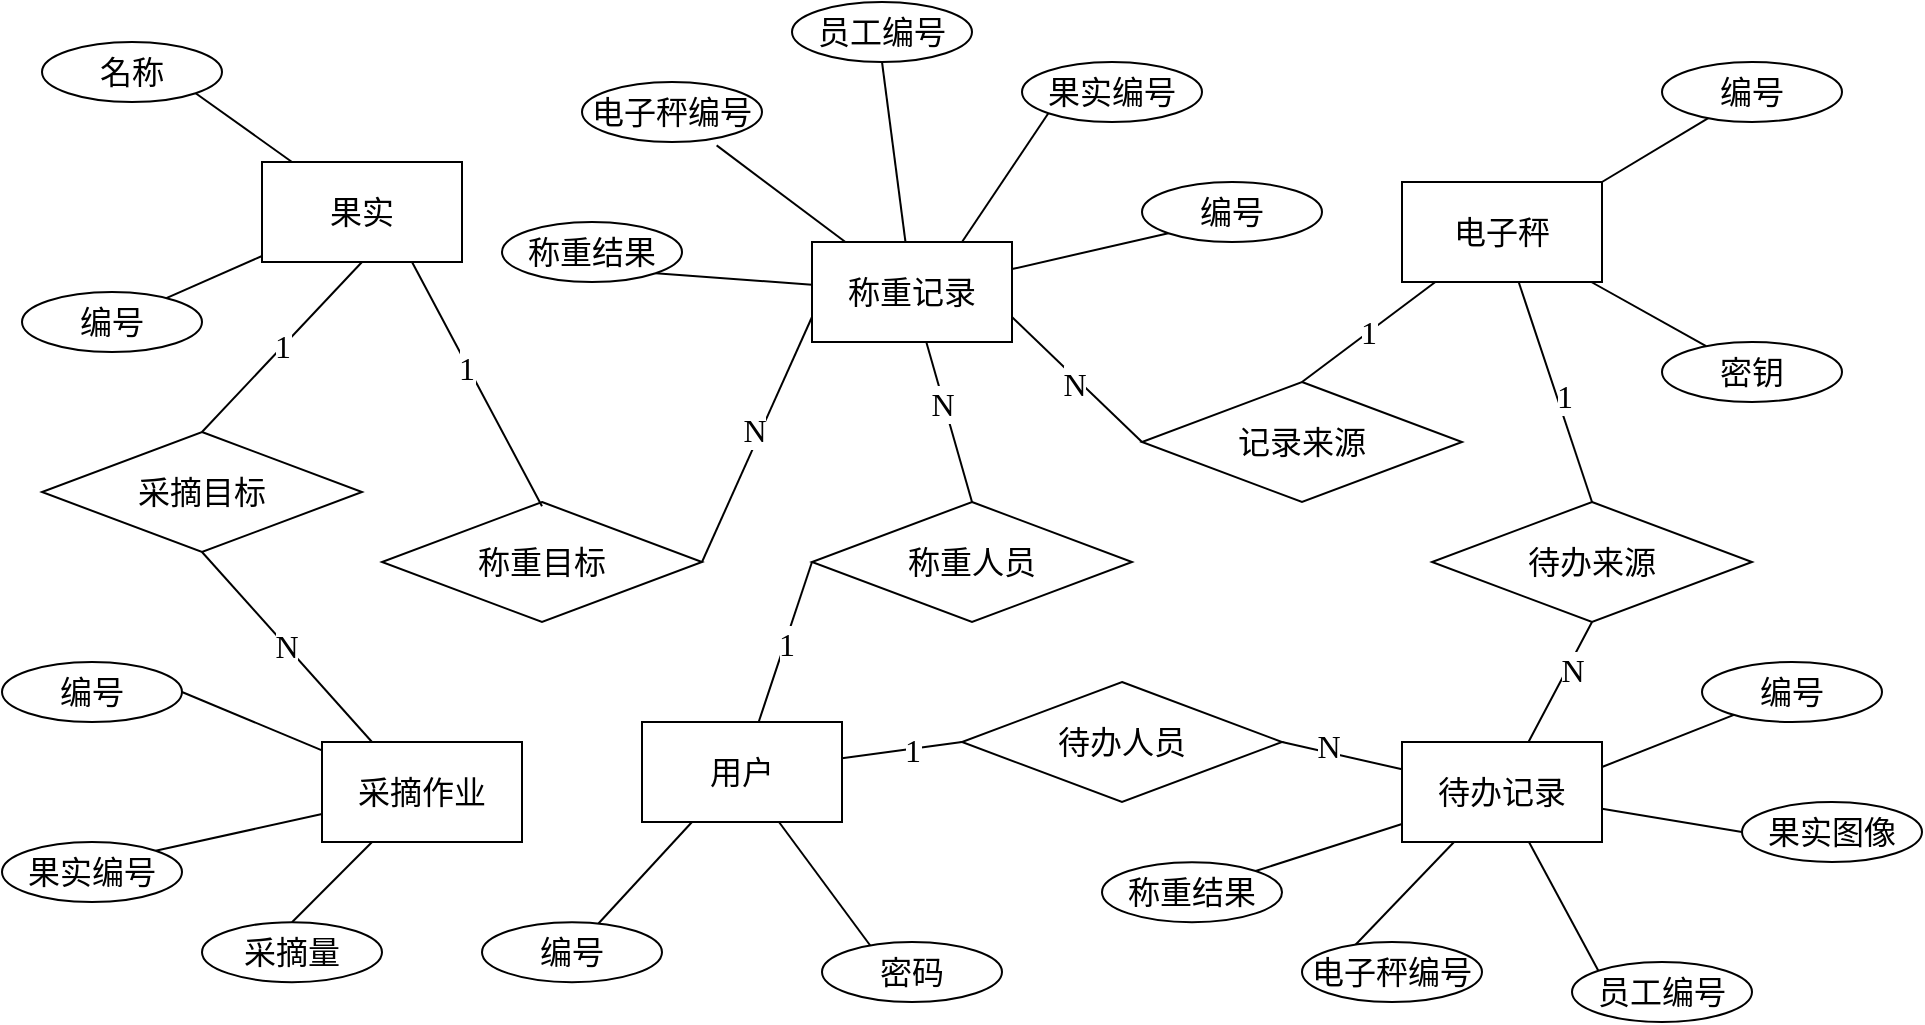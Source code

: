 <mxfile scale="3" border="0">
    <diagram id="hqitrBEsFxFD-rjdB9nJ" name="Page-1">
        <mxGraphModel dx="634" dy="566" grid="1" gridSize="10" guides="1" tooltips="1" connect="1" arrows="1" fold="1" page="1" pageScale="1" pageWidth="850" pageHeight="1100" math="0" shadow="0">
            <root>
                <mxCell id="0"/>
                <mxCell id="1" parent="0"/>
                <mxCell id="13" style="edgeStyle=none;html=1;strokeColor=default;endArrow=none;endFill=0;fontSize=16;fontFamily=Songti SC;" parent="1" source="4" target="11" edge="1">
                    <mxGeometry relative="1" as="geometry"/>
                </mxCell>
                <mxCell id="150" style="edgeStyle=none;html=1;entryX=1;entryY=1;entryDx=0;entryDy=0;endArrow=none;endFill=0;fontFamily=Songti SC;fontSize=16;" parent="1" source="4" target="12" edge="1">
                    <mxGeometry relative="1" as="geometry"/>
                </mxCell>
                <mxCell id="4" value="果实" style="whiteSpace=wrap;html=1;align=center;fontSize=16;fontFamily=Songti SC;" parent="1" vertex="1">
                    <mxGeometry x="150" y="130" width="100" height="50" as="geometry"/>
                </mxCell>
                <mxCell id="97" style="edgeStyle=none;html=1;entryX=1;entryY=0.5;entryDx=0;entryDy=0;endArrow=none;endFill=0;fontSize=16;fontFamily=Songti SC;" parent="1" source="5" target="88" edge="1">
                    <mxGeometry relative="1" as="geometry"/>
                </mxCell>
                <mxCell id="98" style="edgeStyle=none;html=1;entryX=1;entryY=0;entryDx=0;entryDy=0;endArrow=none;endFill=0;fontSize=16;fontFamily=Songti SC;" parent="1" source="5" target="93" edge="1">
                    <mxGeometry relative="1" as="geometry"/>
                </mxCell>
                <mxCell id="101" style="edgeStyle=none;html=1;entryX=0.5;entryY=0;entryDx=0;entryDy=0;endArrow=none;endFill=0;fontSize=16;fontFamily=Songti SC;" parent="1" source="5" target="96" edge="1">
                    <mxGeometry relative="1" as="geometry"/>
                </mxCell>
                <mxCell id="5" value="采摘作业" style="whiteSpace=wrap;html=1;align=center;fontSize=16;fontFamily=Songti SC;" parent="1" vertex="1">
                    <mxGeometry x="180" y="420" width="100" height="50" as="geometry"/>
                </mxCell>
                <mxCell id="60" value="1" style="edgeStyle=none;html=1;entryX=0.5;entryY=1;entryDx=0;entryDy=0;strokeColor=default;endArrow=none;endFill=0;fontSize=16;fontFamily=Songti SC;exitX=0.5;exitY=0;exitDx=0;exitDy=0;" parent="1" source="6" target="4" edge="1">
                    <mxGeometry relative="1" as="geometry"/>
                </mxCell>
                <mxCell id="61" value="N" style="edgeStyle=none;html=1;strokeColor=default;endArrow=none;endFill=0;fontSize=16;fontFamily=Songti SC;entryX=0.25;entryY=0;entryDx=0;entryDy=0;exitX=0.5;exitY=1;exitDx=0;exitDy=0;" parent="1" source="6" target="5" edge="1">
                    <mxGeometry relative="1" as="geometry">
                        <mxPoint x="240" y="430" as="targetPoint"/>
                    </mxGeometry>
                </mxCell>
                <mxCell id="6" value="采摘目标" style="shape=rhombus;perimeter=rhombusPerimeter;whiteSpace=wrap;html=1;align=center;fontSize=16;fontFamily=Songti SC;" parent="1" vertex="1">
                    <mxGeometry x="40" y="265" width="160" height="60" as="geometry"/>
                </mxCell>
                <mxCell id="15" style="edgeStyle=none;html=1;strokeColor=none;endArrow=none;endFill=0;fontSize=16;fontFamily=Songti SC;" parent="1" edge="1">
                    <mxGeometry relative="1" as="geometry">
                        <mxPoint x="250" y="370" as="targetPoint"/>
                        <mxPoint x="190" y="362" as="sourcePoint"/>
                    </mxGeometry>
                </mxCell>
                <mxCell id="11" value="编号" style="ellipse;whiteSpace=wrap;html=1;align=center;fontSize=16;fontFamily=Songti SC;" parent="1" vertex="1">
                    <mxGeometry x="30" y="195" width="90" height="30" as="geometry"/>
                </mxCell>
                <mxCell id="12" value="名称" style="ellipse;whiteSpace=wrap;html=1;align=center;fontSize=16;fontFamily=Songti SC;" parent="1" vertex="1">
                    <mxGeometry x="40" y="70" width="90" height="30" as="geometry"/>
                </mxCell>
                <mxCell id="68" value="1" style="edgeStyle=none;html=1;strokeColor=default;endArrow=none;endFill=0;fontSize=16;fontFamily=Songti SC;entryX=0.5;entryY=0;entryDx=0;entryDy=0;" parent="1" source="19" target="22" edge="1">
                    <mxGeometry relative="1" as="geometry"/>
                </mxCell>
                <mxCell id="200" style="edgeStyle=none;html=1;entryX=0.5;entryY=0;entryDx=0;entryDy=0;endArrow=none;endFill=0;fontFamily=Songti SC;fontSize=16;" parent="1" source="19" target="199" edge="1">
                    <mxGeometry relative="1" as="geometry"/>
                </mxCell>
                <mxCell id="205" value="1" style="edgeLabel;html=1;align=center;verticalAlign=middle;resizable=0;points=[];fontFamily=Songti SC;fontSize=16;" parent="200" vertex="1" connectable="0">
                    <mxGeometry x="0.054" y="3" relative="1" as="geometry">
                        <mxPoint as="offset"/>
                    </mxGeometry>
                </mxCell>
                <mxCell id="19" value="电子秤" style="whiteSpace=wrap;html=1;align=center;fontSize=16;fontFamily=Songti SC;" parent="1" vertex="1">
                    <mxGeometry x="720" y="140" width="100" height="50" as="geometry"/>
                </mxCell>
                <mxCell id="152" style="edgeStyle=none;html=1;entryX=0.5;entryY=1;entryDx=0;entryDy=0;endArrow=none;endFill=0;fontFamily=Songti SC;fontSize=16;" parent="1" source="20" target="151" edge="1">
                    <mxGeometry relative="1" as="geometry"/>
                </mxCell>
                <mxCell id="189" style="edgeStyle=none;html=1;entryX=0;entryY=0.5;entryDx=0;entryDy=0;endArrow=none;endFill=0;fontFamily=Songti SC;fontSize=16;" parent="1" source="20" target="23" edge="1">
                    <mxGeometry relative="1" as="geometry"/>
                </mxCell>
                <mxCell id="191" value="1" style="edgeLabel;html=1;align=center;verticalAlign=middle;resizable=0;points=[];fontFamily=Songti SC;fontSize=16;" parent="189" vertex="1" connectable="0">
                    <mxGeometry x="-0.026" relative="1" as="geometry">
                        <mxPoint as="offset"/>
                    </mxGeometry>
                </mxCell>
                <mxCell id="197" style="edgeStyle=none;html=1;entryX=0;entryY=0.5;entryDx=0;entryDy=0;endArrow=none;endFill=0;fontFamily=Songti SC;fontSize=16;" parent="1" source="20" target="196" edge="1">
                    <mxGeometry relative="1" as="geometry"/>
                </mxCell>
                <mxCell id="203" value="1" style="edgeLabel;html=1;align=center;verticalAlign=middle;resizable=0;points=[];fontFamily=Songti SC;fontSize=16;" parent="197" vertex="1" connectable="0">
                    <mxGeometry x="0.122" relative="1" as="geometry">
                        <mxPoint x="1" as="offset"/>
                    </mxGeometry>
                </mxCell>
                <mxCell id="20" value="用户" style="whiteSpace=wrap;html=1;align=center;fontSize=16;fontFamily=Songti SC;" parent="1" vertex="1">
                    <mxGeometry x="340" y="410" width="100" height="50" as="geometry"/>
                </mxCell>
                <mxCell id="183" style="edgeStyle=none;html=1;entryX=1;entryY=1;entryDx=0;entryDy=0;endArrow=none;endFill=0;fontFamily=Songti SC;fontSize=16;" parent="1" source="21" target="104" edge="1">
                    <mxGeometry relative="1" as="geometry"/>
                </mxCell>
                <mxCell id="185" style="edgeStyle=none;html=1;entryX=0.5;entryY=1;entryDx=0;entryDy=0;endArrow=none;endFill=0;fontFamily=Songti SC;fontSize=16;" parent="1" source="21" target="91" edge="1">
                    <mxGeometry relative="1" as="geometry"/>
                </mxCell>
                <mxCell id="186" style="edgeStyle=none;html=1;exitX=0.75;exitY=0;exitDx=0;exitDy=0;entryX=0;entryY=1;entryDx=0;entryDy=0;endArrow=none;endFill=0;fontFamily=Songti SC;fontSize=16;" parent="1" source="21" target="89" edge="1">
                    <mxGeometry relative="1" as="geometry"/>
                </mxCell>
                <mxCell id="188" style="edgeStyle=none;html=1;entryX=0;entryY=1;entryDx=0;entryDy=0;endArrow=none;endFill=0;fontFamily=Songti SC;fontSize=16;" parent="1" source="21" target="92" edge="1">
                    <mxGeometry relative="1" as="geometry"/>
                </mxCell>
                <mxCell id="190" style="edgeStyle=none;html=1;entryX=0.5;entryY=0;entryDx=0;entryDy=0;endArrow=none;endFill=0;fontFamily=Songti SC;fontSize=16;" parent="1" source="21" target="23" edge="1">
                    <mxGeometry relative="1" as="geometry"/>
                </mxCell>
                <mxCell id="192" value="N" style="edgeLabel;html=1;align=center;verticalAlign=middle;resizable=0;points=[];fontFamily=Songti SC;fontSize=16;" parent="190" vertex="1" connectable="0">
                    <mxGeometry x="-0.234" y="-1" relative="1" as="geometry">
                        <mxPoint as="offset"/>
                    </mxGeometry>
                </mxCell>
                <mxCell id="21" value="称重记录" style="whiteSpace=wrap;html=1;align=center;fontSize=16;fontFamily=Songti SC;" parent="1" vertex="1">
                    <mxGeometry x="425" y="170" width="100" height="50" as="geometry"/>
                </mxCell>
                <mxCell id="69" style="edgeStyle=none;html=1;entryX=1;entryY=0.75;entryDx=0;entryDy=0;strokeColor=default;endArrow=none;endFill=0;fontSize=16;fontFamily=Songti SC;exitX=0;exitY=0.5;exitDx=0;exitDy=0;" parent="1" source="22" target="21" edge="1">
                    <mxGeometry relative="1" as="geometry"/>
                </mxCell>
                <mxCell id="193" value="N" style="edgeLabel;html=1;align=center;verticalAlign=middle;resizable=0;points=[];fontFamily=Songti SC;fontSize=16;" parent="69" vertex="1" connectable="0">
                    <mxGeometry x="0.002" y="2" relative="1" as="geometry">
                        <mxPoint as="offset"/>
                    </mxGeometry>
                </mxCell>
                <mxCell id="22" value="记录来源" style="shape=rhombus;perimeter=rhombusPerimeter;whiteSpace=wrap;html=1;align=center;fontSize=16;fontFamily=Songti SC;" parent="1" vertex="1">
                    <mxGeometry x="590" y="240" width="160" height="60" as="geometry"/>
                </mxCell>
                <mxCell id="23" value="称重人员" style="shape=rhombus;perimeter=rhombusPerimeter;whiteSpace=wrap;html=1;align=center;fontSize=16;fontFamily=Songti SC;" parent="1" vertex="1">
                    <mxGeometry x="425" y="300" width="160" height="60" as="geometry"/>
                </mxCell>
                <mxCell id="73" style="edgeStyle=none;html=1;entryX=0;entryY=0.75;entryDx=0;entryDy=0;strokeColor=default;endArrow=none;endFill=0;exitX=1;exitY=0.5;exitDx=0;exitDy=0;fontSize=16;fontFamily=Songti SC;" parent="1" source="39" target="21" edge="1">
                    <mxGeometry relative="1" as="geometry"/>
                </mxCell>
                <mxCell id="75" value="N" style="edgeLabel;html=1;align=center;verticalAlign=middle;resizable=0;points=[];fontSize=16;fontFamily=Songti SC;" parent="73" vertex="1" connectable="0">
                    <mxGeometry x="0.049" y="3" width="40" height="30" relative="1" as="geometry">
                        <mxPoint x="-20" y="-15" as="offset"/>
                    </mxGeometry>
                </mxCell>
                <mxCell id="39" value="称重目标" style="shape=rhombus;perimeter=rhombusPerimeter;whiteSpace=wrap;html=1;align=center;fontSize=16;fontFamily=Songti SC;" parent="1" vertex="1">
                    <mxGeometry x="210" y="300" width="160" height="60" as="geometry"/>
                </mxCell>
                <mxCell id="78" style="edgeStyle=none;html=1;entryX=0.25;entryY=1;entryDx=0;entryDy=0;endArrow=none;endFill=0;fontSize=16;fontFamily=Songti SC;" parent="1" source="76" target="20" edge="1">
                    <mxGeometry relative="1" as="geometry"/>
                </mxCell>
                <mxCell id="76" value="编号" style="ellipse;whiteSpace=wrap;html=1;align=center;fontSize=16;fontFamily=Songti SC;" parent="1" vertex="1">
                    <mxGeometry x="260" y="510.09" width="90" height="30" as="geometry"/>
                </mxCell>
                <mxCell id="86" style="edgeStyle=none;html=1;entryX=1;entryY=0;entryDx=0;entryDy=0;endArrow=none;endFill=0;fontSize=16;fontFamily=Songti SC;" parent="1" source="84" target="19" edge="1">
                    <mxGeometry relative="1" as="geometry"/>
                </mxCell>
                <mxCell id="84" value="编号" style="ellipse;whiteSpace=wrap;html=1;align=center;fontSize=16;fontFamily=Songti SC;" parent="1" vertex="1">
                    <mxGeometry x="850" y="80" width="90" height="30" as="geometry"/>
                </mxCell>
                <mxCell id="87" style="edgeStyle=none;html=1;endArrow=none;endFill=0;fontSize=16;fontFamily=Songti SC;" parent="1" source="85" target="19" edge="1">
                    <mxGeometry relative="1" as="geometry"/>
                </mxCell>
                <mxCell id="85" value="密钥" style="ellipse;whiteSpace=wrap;html=1;align=center;fontSize=16;fontFamily=Songti SC;" parent="1" vertex="1">
                    <mxGeometry x="850" y="220" width="90" height="30" as="geometry"/>
                </mxCell>
                <mxCell id="88" value="编号" style="ellipse;whiteSpace=wrap;html=1;align=center;fontSize=16;fontFamily=Songti SC;" parent="1" vertex="1">
                    <mxGeometry x="20" y="380.0" width="90" height="30" as="geometry"/>
                </mxCell>
                <mxCell id="89" value="果实编号" style="ellipse;whiteSpace=wrap;html=1;align=center;fontSize=16;fontFamily=Songti SC;" parent="1" vertex="1">
                    <mxGeometry x="530" y="80" width="90" height="30" as="geometry"/>
                </mxCell>
                <mxCell id="91" value="员工编号" style="ellipse;whiteSpace=wrap;html=1;align=center;fontSize=16;fontFamily=Songti SC;" parent="1" vertex="1">
                    <mxGeometry x="415" y="50" width="90" height="30" as="geometry"/>
                </mxCell>
                <mxCell id="92" value="编号" style="ellipse;whiteSpace=wrap;html=1;align=center;fontSize=16;fontFamily=Songti SC;" parent="1" vertex="1">
                    <mxGeometry x="590" y="140" width="90" height="30" as="geometry"/>
                </mxCell>
                <mxCell id="93" value="果实编号" style="ellipse;whiteSpace=wrap;html=1;align=center;fontSize=16;fontFamily=Songti SC;" parent="1" vertex="1">
                    <mxGeometry x="20" y="470.0" width="90" height="30" as="geometry"/>
                </mxCell>
                <mxCell id="96" value="采摘量" style="ellipse;whiteSpace=wrap;html=1;align=center;fontSize=16;fontFamily=Songti SC;" parent="1" vertex="1">
                    <mxGeometry x="120" y="510.09" width="90" height="30" as="geometry"/>
                </mxCell>
                <mxCell id="102" value="电子秤编号" style="ellipse;whiteSpace=wrap;html=1;align=center;fontSize=16;fontFamily=Songti SC;" parent="1" vertex="1">
                    <mxGeometry x="310" y="90" width="90" height="30" as="geometry"/>
                </mxCell>
                <mxCell id="104" value="称重结果" style="ellipse;whiteSpace=wrap;html=1;align=center;fontSize=16;fontFamily=Songti SC;" parent="1" vertex="1">
                    <mxGeometry x="270" y="160" width="90" height="30" as="geometry"/>
                </mxCell>
                <mxCell id="151" value="密码" style="ellipse;whiteSpace=wrap;html=1;align=center;fontSize=16;fontFamily=Songti SC;" parent="1" vertex="1">
                    <mxGeometry x="430" y="520" width="90" height="30" as="geometry"/>
                </mxCell>
                <mxCell id="154" style="edgeStyle=none;html=1;endArrow=none;endFill=0;fontSize=16;fontFamily=Songti SC;exitX=1;exitY=0.25;exitDx=0;exitDy=0;" parent="1" source="160" target="164" edge="1">
                    <mxGeometry relative="1" as="geometry"/>
                </mxCell>
                <mxCell id="155" style="edgeStyle=none;html=1;entryX=0;entryY=0.5;entryDx=0;entryDy=0;endArrow=none;endFill=0;fontSize=16;fontFamily=Songti SC;" parent="1" source="160" target="162" edge="1">
                    <mxGeometry relative="1" as="geometry"/>
                </mxCell>
                <mxCell id="156" style="edgeStyle=none;html=1;entryX=0;entryY=0;entryDx=0;entryDy=0;endArrow=none;endFill=0;fontSize=16;fontFamily=Songti SC;" parent="1" source="160" target="163" edge="1">
                    <mxGeometry relative="1" as="geometry"/>
                </mxCell>
                <mxCell id="157" style="edgeStyle=none;html=1;entryX=0.28;entryY=0.1;entryDx=0;entryDy=0;entryPerimeter=0;endArrow=none;endFill=0;fontSize=16;fontFamily=Songti SC;" parent="1" source="160" target="165" edge="1">
                    <mxGeometry relative="1" as="geometry"/>
                </mxCell>
                <mxCell id="159" style="edgeStyle=none;html=1;entryX=1;entryY=0;entryDx=0;entryDy=0;endArrow=none;endFill=0;fontSize=16;fontFamily=Songti SC;" parent="1" source="160" target="167" edge="1">
                    <mxGeometry relative="1" as="geometry"/>
                </mxCell>
                <mxCell id="198" style="edgeStyle=none;html=1;entryX=1;entryY=0.5;entryDx=0;entryDy=0;endArrow=none;endFill=0;fontFamily=Songti SC;fontSize=16;" parent="1" source="160" target="196" edge="1">
                    <mxGeometry relative="1" as="geometry"/>
                </mxCell>
                <mxCell id="204" value="N" style="edgeLabel;html=1;align=center;verticalAlign=middle;resizable=0;points=[];fontFamily=Songti SC;fontSize=16;" parent="198" vertex="1" connectable="0">
                    <mxGeometry x="0.254" y="-3" relative="1" as="geometry">
                        <mxPoint as="offset"/>
                    </mxGeometry>
                </mxCell>
                <mxCell id="201" style="edgeStyle=none;html=1;entryX=0.5;entryY=1;entryDx=0;entryDy=0;endArrow=none;endFill=0;fontFamily=Songti SC;fontSize=16;" parent="1" source="160" target="199" edge="1">
                    <mxGeometry relative="1" as="geometry"/>
                </mxCell>
                <mxCell id="206" value="N" style="edgeLabel;html=1;align=center;verticalAlign=middle;resizable=0;points=[];fontFamily=Songti SC;fontSize=16;" parent="201" vertex="1" connectable="0">
                    <mxGeometry x="0.254" y="-2" relative="1" as="geometry">
                        <mxPoint as="offset"/>
                    </mxGeometry>
                </mxCell>
                <mxCell id="160" value="待办记录" style="whiteSpace=wrap;html=1;align=center;fontSize=16;fontFamily=Songti SC;" parent="1" vertex="1">
                    <mxGeometry x="720" y="420" width="100" height="50" as="geometry"/>
                </mxCell>
                <mxCell id="162" value="果实图像" style="ellipse;whiteSpace=wrap;html=1;align=center;fontSize=16;fontFamily=Songti SC;" parent="1" vertex="1">
                    <mxGeometry x="890" y="450" width="90" height="30" as="geometry"/>
                </mxCell>
                <mxCell id="163" value="员工编号" style="ellipse;whiteSpace=wrap;html=1;align=center;fontSize=16;fontFamily=Songti SC;" parent="1" vertex="1">
                    <mxGeometry x="805" y="530" width="90" height="30" as="geometry"/>
                </mxCell>
                <mxCell id="164" value="编号" style="ellipse;whiteSpace=wrap;html=1;align=center;fontSize=16;fontFamily=Songti SC;" parent="1" vertex="1">
                    <mxGeometry x="870" y="380" width="90" height="30" as="geometry"/>
                </mxCell>
                <mxCell id="165" value="电子秤编号" style="ellipse;whiteSpace=wrap;html=1;align=center;fontSize=16;fontFamily=Songti SC;" parent="1" vertex="1">
                    <mxGeometry x="670" y="520" width="90" height="30" as="geometry"/>
                </mxCell>
                <mxCell id="167" value="称重结果" style="ellipse;whiteSpace=wrap;html=1;align=center;fontSize=16;fontFamily=Songti SC;" parent="1" vertex="1">
                    <mxGeometry x="570" y="480.09" width="90" height="30" as="geometry"/>
                </mxCell>
                <mxCell id="172" style="edgeStyle=none;html=1;entryX=0.5;entryY=0.036;entryDx=0;entryDy=0;entryPerimeter=0;exitX=0.75;exitY=1;exitDx=0;exitDy=0;endArrow=none;endFill=0;fontFamily=Songti SC;fontSize=16;" parent="1" source="4" target="39" edge="1">
                    <mxGeometry relative="1" as="geometry">
                        <mxPoint x="270" y="240" as="sourcePoint"/>
                    </mxGeometry>
                </mxCell>
                <mxCell id="173" value="1" style="edgeLabel;html=1;align=center;verticalAlign=middle;resizable=0;points=[];fontFamily=Songti SC;fontSize=16;" parent="172" vertex="1" connectable="0">
                    <mxGeometry x="-0.138" y="-1" relative="1" as="geometry">
                        <mxPoint as="offset"/>
                    </mxGeometry>
                </mxCell>
                <mxCell id="184" style="edgeStyle=none;html=1;entryX=0.748;entryY=1.056;entryDx=0;entryDy=0;entryPerimeter=0;endArrow=none;endFill=0;fontFamily=Songti SC;fontSize=16;" parent="1" source="21" target="102" edge="1">
                    <mxGeometry relative="1" as="geometry"/>
                </mxCell>
                <mxCell id="196" value="待办人员" style="shape=rhombus;perimeter=rhombusPerimeter;whiteSpace=wrap;html=1;align=center;fontSize=16;fontFamily=Songti SC;" parent="1" vertex="1">
                    <mxGeometry x="500" y="390" width="160" height="60" as="geometry"/>
                </mxCell>
                <mxCell id="199" value="待办来源" style="shape=rhombus;perimeter=rhombusPerimeter;whiteSpace=wrap;html=1;align=center;fontSize=16;fontFamily=Songti SC;" parent="1" vertex="1">
                    <mxGeometry x="735" y="300" width="160" height="60" as="geometry"/>
                </mxCell>
            </root>
        </mxGraphModel>
    </diagram>
</mxfile>